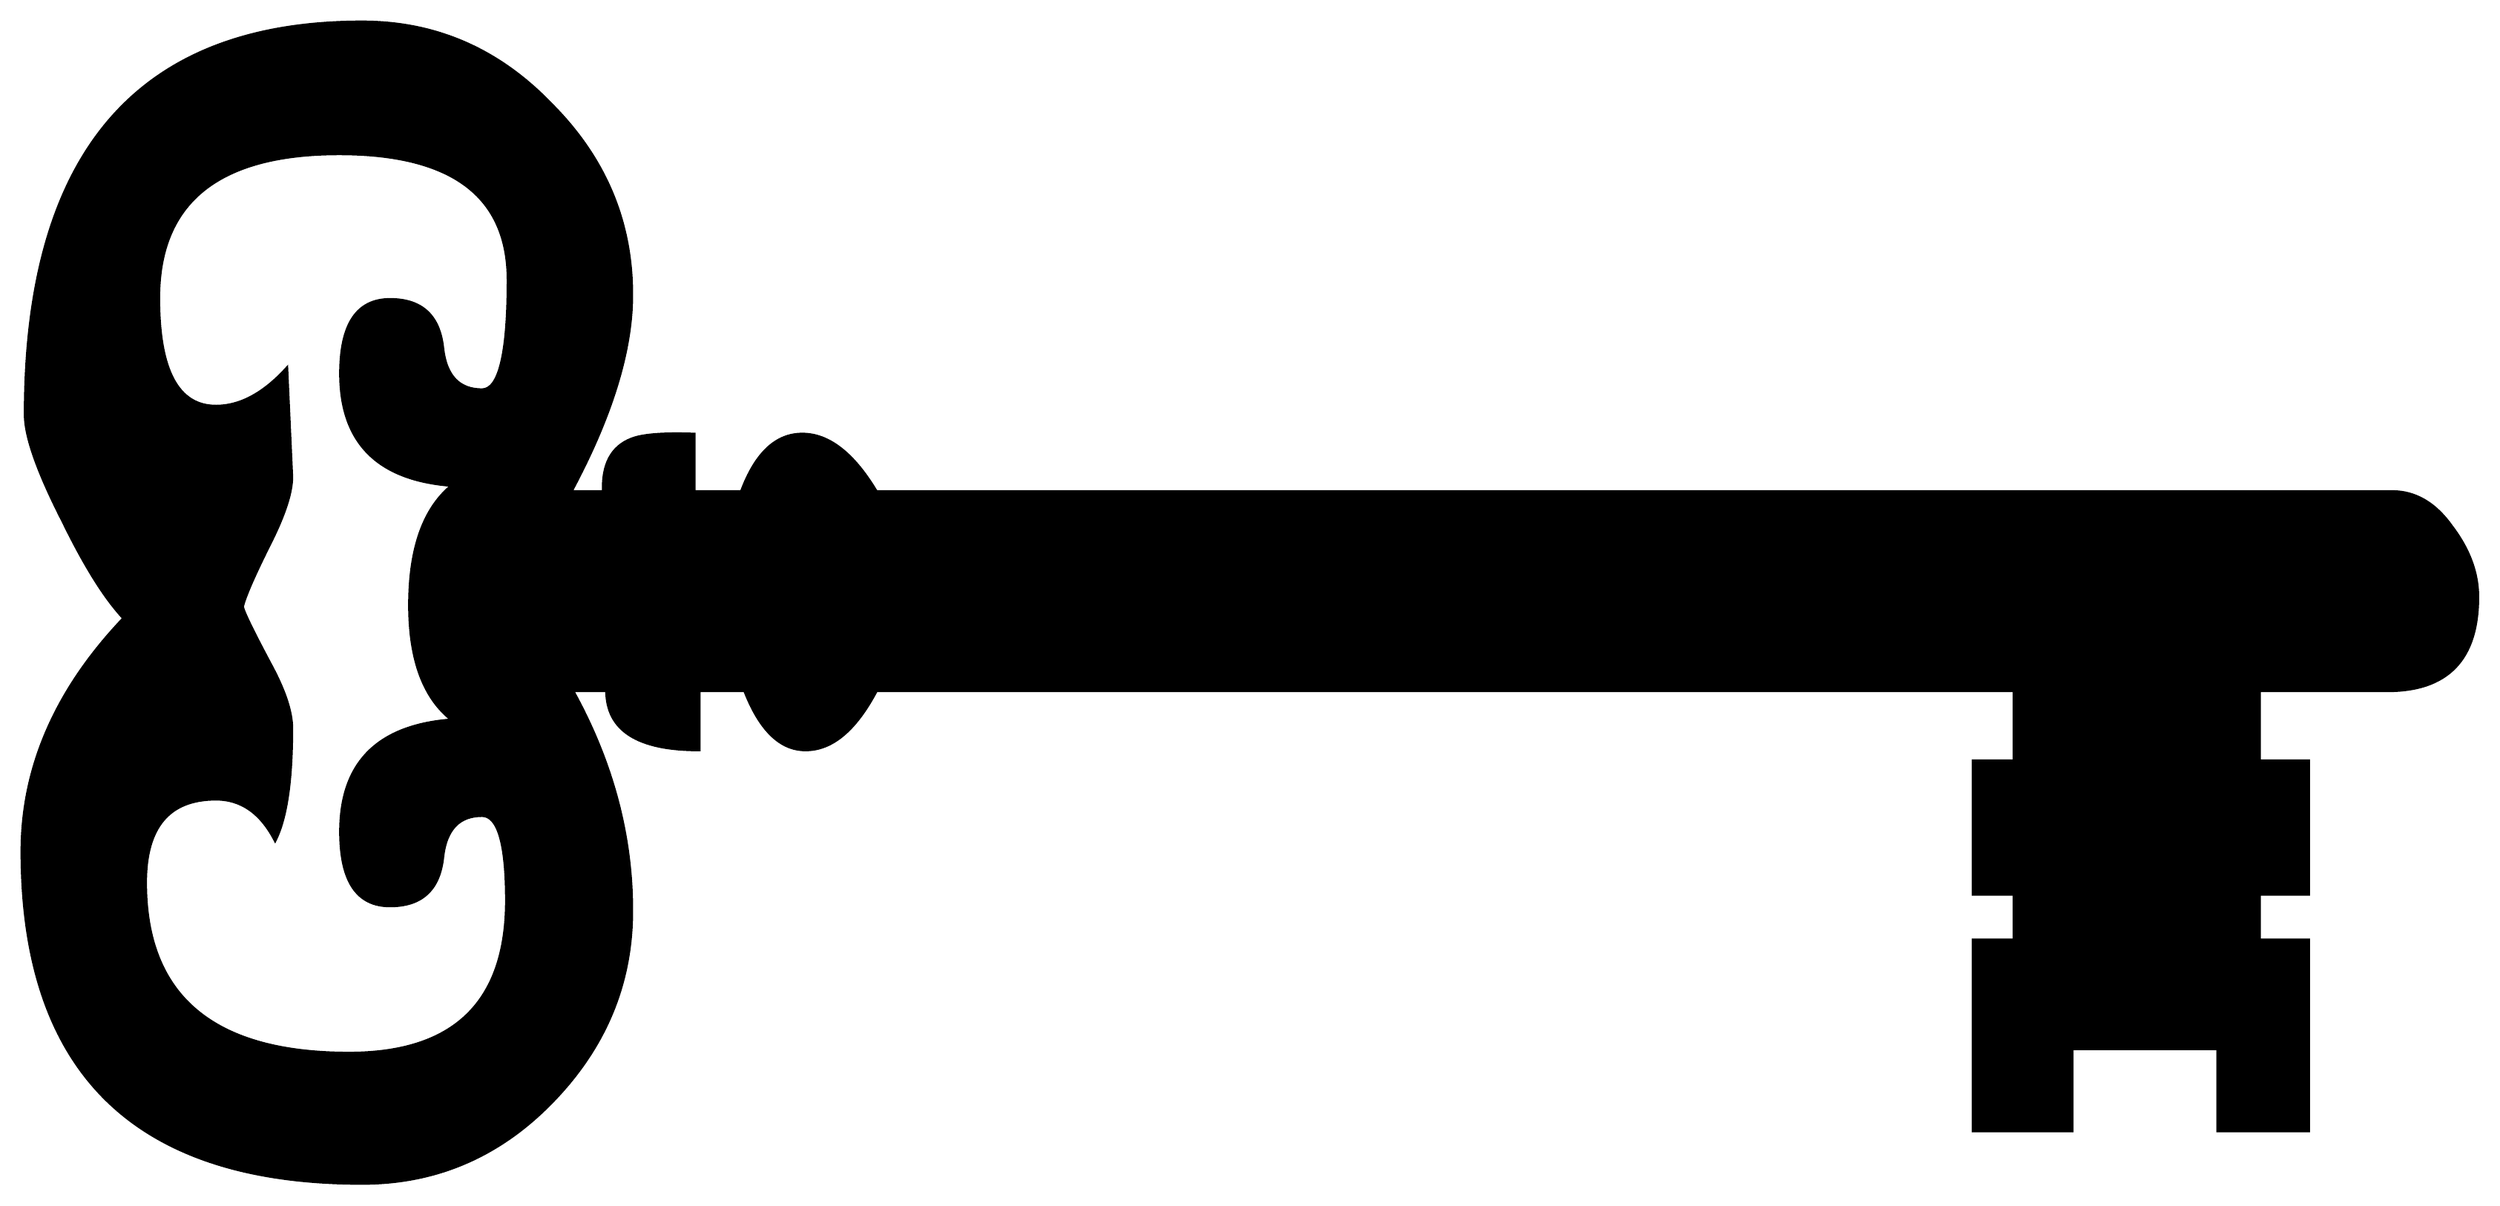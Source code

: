 


\begin{tikzpicture}[y=0.80pt, x=0.80pt, yscale=-1.0, xscale=1.0, inner sep=0pt, outer sep=0pt]
\begin{scope}[shift={(100.0,1671.0)},nonzero rule]
  \path[draw=.,fill=.,line width=1.600pt] (1770.0,-551.0) ..
    controls (1770.0,-513.0) and (1751.667,-494.0) ..
    (1715.0,-494.0) -- (1637.0,-494.0) -- (1637.0,-451.0) --
    (1667.0,-451.0) -- (1667.0,-370.0) -- (1637.0,-370.0) --
    (1637.0,-342.0) -- (1667.0,-342.0) -- (1667.0,-226.0) --
    (1612.0,-226.0) -- (1612.0,-276.0) -- (1523.0,-276.0) --
    (1523.0,-226.0) -- (1463.0,-226.0) -- (1463.0,-342.0) --
    (1488.0,-342.0) -- (1488.0,-370.0) -- (1463.0,-370.0) --
    (1463.0,-451.0) -- (1488.0,-451.0) -- (1488.0,-494.0) --
    (795.0,-494.0) .. controls (782.333,-470.0) and (768.0,-458.0)
    .. (752.0,-458.0) .. controls (736.667,-458.0) and
    (724.333,-470.0) .. (715.0,-494.0) -- (687.0,-494.0) --
    (687.0,-458.0) .. controls (649.667,-458.0) and (631.0,-470.0)
    .. (631.0,-494.0) -- (610.0,-494.0) .. controls
    (634.0,-450.667) and (646.0,-406.0) .. (646.0,-360.0) ..
    controls (646.0,-315.333) and (629.667,-276.333) .. (597.0,-243.0)
    .. controls (565.0,-210.333) and (526.667,-194.0) ..
    (482.0,-194.0) .. controls (344.0,-194.0) and (275.0,-261.333)
    .. (275.0,-396.0) .. controls (275.0,-447.333) and
    (295.667,-494.667) .. (337.0,-538.0) .. controls (325.667,-550.0)
    and (313.333,-569.667) .. (300.0,-597.0) .. controls
    (284.667,-627.0) and (277.0,-648.667) .. (277.0,-662.0) ..
    controls (277.0,-821.333) and (345.333,-901.0) .. (482.0,-901.0)
    .. controls (526.667,-901.0) and (565.0,-884.333) ..
    (597.0,-851.0) .. controls (629.667,-818.333) and (646.0,-779.667)
    .. (646.0,-735.0) .. controls (646.0,-701.0) and
    (633.667,-661.0) .. (609.0,-615.0) -- (629.0,-615.0) ..
    controls (628.333,-631.667) and (634.0,-642.333) .. (646.0,-647.0)
    .. controls (652.667,-649.667) and (665.333,-650.667) ..
    (684.0,-650.0) -- (684.0,-615.0) -- (713.0,-615.0) ..
    controls (721.667,-638.333) and (734.0,-650.0) .. (750.0,-650.0)
    .. controls (766.0,-650.0) and (781.0,-638.333) ..
    (795.0,-615.0) -- (1718.0,-615.0) .. controls
    (1732.0,-615.0) and (1744.0,-608.0) .. (1754.0,-594.0) ..
    controls (1764.667,-580.0) and (1770.0,-565.667) ..
    (1770.0,-551.0) -- cycle(571.0,-744.0) .. controls
    (571.0,-795.333) and (536.667,-821.0) .. (468.0,-821.0) ..
    controls (394.667,-821.0) and (358.0,-791.667) .. (358.0,-733.0)
    .. controls (358.0,-689.0) and (369.667,-667.0) ..
    (393.0,-667.0) .. controls (407.667,-667.0) and (422.0,-674.667)
    .. (436.0,-690.0) -- (439.0,-624.0) .. controls
    (439.0,-614.667) and (434.667,-601.333) .. (426.0,-584.0) ..
    controls (416.0,-564.0) and (410.333,-551.0) .. (409.0,-545.0)
    .. controls (409.667,-541.667) and (415.333,-530.0) ..
    (426.0,-510.0) .. controls (434.667,-494.0) and (439.0,-481.0)
    .. (439.0,-471.0) .. controls (439.0,-439.0) and
    (435.667,-416.333) .. (429.0,-403.0) .. controls (420.333,-419.667)
    and (408.333,-428.0) .. (393.0,-428.0) .. controls
    (364.333,-428.0) and (350.0,-411.0) .. (350.0,-377.0) ..
    controls (350.0,-307.667) and (391.333,-273.0) .. (474.0,-273.0)
    .. controls (538.0,-273.0) and (570.0,-304.0) ..
    (570.0,-366.0) .. controls (570.0,-400.667) and (565.0,-418.0)
    .. (555.0,-418.0) .. controls (541.0,-418.0) and
    (533.0,-409.667) .. (531.0,-393.0) .. controls (529.0,-373.0)
    and (518.333,-363.0) .. (499.0,-363.0) .. controls
    (479.0,-363.0) and (469.0,-378.0) .. (469.0,-408.0) ..
    controls (469.0,-450.0) and (491.667,-472.667) .. (537.0,-476.0)
    .. controls (519.667,-489.333) and (511.0,-512.667) ..
    (511.0,-546.0) .. controls (511.0,-580.667) and (519.667,-605.0)
    .. (537.0,-619.0) .. controls (491.667,-622.333) and
    (469.0,-645.0) .. (469.0,-687.0) .. controls (469.0,-717.0)
    and (479.0,-732.0) .. (499.0,-732.0) .. controls
    (518.333,-732.0) and (529.0,-722.0) .. (531.0,-702.0) ..
    controls (533.0,-685.333) and (541.0,-677.0) .. (555.0,-677.0)
    .. controls (565.667,-677.0) and (571.0,-699.333) ..
    (571.0,-744.0) -- cycle;
\end{scope}

\end{tikzpicture}

